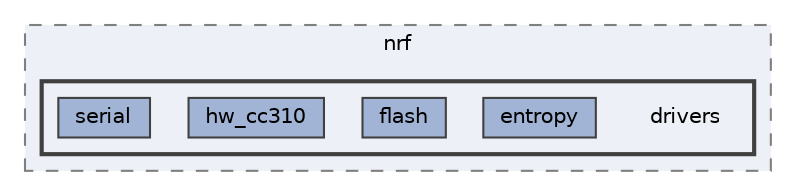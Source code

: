 digraph "build/modules/nrf/drivers"
{
 // LATEX_PDF_SIZE
  bgcolor="transparent";
  edge [fontname=Helvetica,fontsize=10,labelfontname=Helvetica,labelfontsize=10];
  node [fontname=Helvetica,fontsize=10,shape=box,height=0.2,width=0.4];
  compound=true
  subgraph clusterdir_5197197c98a0a342b5a94dcc36389f3e {
    graph [ bgcolor="#edf0f7", pencolor="grey50", label="nrf", fontname=Helvetica,fontsize=10 style="filled,dashed", URL="dir_5197197c98a0a342b5a94dcc36389f3e.html",tooltip=""]
  subgraph clusterdir_152602b1c5462cf95939fcc84a3ae0c1 {
    graph [ bgcolor="#edf0f7", pencolor="grey25", label="", fontname=Helvetica,fontsize=10 style="filled,bold", URL="dir_152602b1c5462cf95939fcc84a3ae0c1.html",tooltip=""]
    dir_152602b1c5462cf95939fcc84a3ae0c1 [shape=plaintext, label="drivers"];
  dir_5e24a91d767764d3e2441027da1e0c33 [label="entropy", fillcolor="#a2b4d6", color="grey25", style="filled", URL="dir_5e24a91d767764d3e2441027da1e0c33.html",tooltip=""];
  dir_2902ca2fbe399eee6e04cdf5a712e0a3 [label="flash", fillcolor="#a2b4d6", color="grey25", style="filled", URL="dir_2902ca2fbe399eee6e04cdf5a712e0a3.html",tooltip=""];
  dir_f21a1d45d639c431cb43d7f28eaa53ac [label="hw_cc310", fillcolor="#a2b4d6", color="grey25", style="filled", URL="dir_f21a1d45d639c431cb43d7f28eaa53ac.html",tooltip=""];
  dir_2f4566be57660d94903eb3d98e6d8419 [label="serial", fillcolor="#a2b4d6", color="grey25", style="filled", URL="dir_2f4566be57660d94903eb3d98e6d8419.html",tooltip=""];
  }
  }
}
